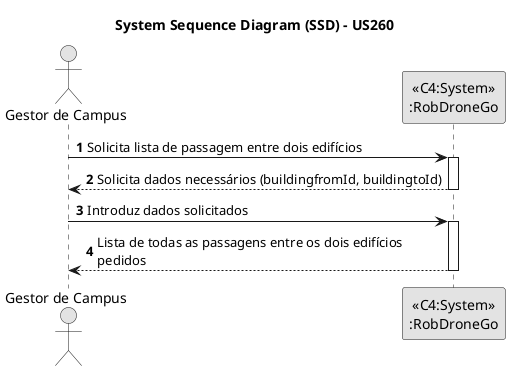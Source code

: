 @startuml
skinparam monochrome true
skinparam packageStyle rectangle
skinparam shadowing false

title System Sequence Diagram (SSD) - US260

autonumber

actor "Gestor de Campus"

"Gestor de Campus" -> "<<C4:System>>\n:RobDroneGo": Solicita lista de passagem entre dois edifícios
activate "<<C4:System>>\n:RobDroneGo"
"<<C4:System>>\n:RobDroneGo" --> "Gestor de Campus": Solicita dados necessários (buildingfromId, buildingtoId)
deactivate "<<C4:System>>\n:RobDroneGo"

"Gestor de Campus" -> "<<C4:System>>\n:RobDroneGo": Introduz dados solicitados
activate "<<C4:System>>\n:RobDroneGo"
"Gestor de Campus" <-- "<<C4:System>>\n:RobDroneGo": Lista de todas as passagens entre os dois edifícios \npedidos
deactivate "<<C4:System>>\n:RobDroneGo"

@enduml